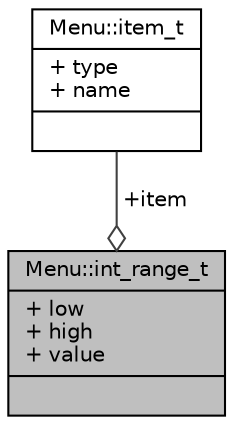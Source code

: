 digraph "Menu::int_range_t"
{
  edge [fontname="Helvetica",fontsize="10",labelfontname="Helvetica",labelfontsize="10"];
  node [fontname="Helvetica",fontsize="10",shape=record];
  Node1 [label="{Menu::int_range_t\n|+ low\l+ high\l+ value\l|}",height=0.2,width=0.4,color="black", fillcolor="grey75", style="filled", fontcolor="black"];
  Node2 -> Node1 [color="grey25",fontsize="10",style="solid",label=" +item" ,arrowhead="odiamond",fontname="Helvetica"];
  Node2 [label="{Menu::item_t\n|+ type\l+ name\l|}",height=0.2,width=0.4,color="black", fillcolor="white", style="filled",URL="$df/d93/structMenu_1_1item__t.html"];
}
